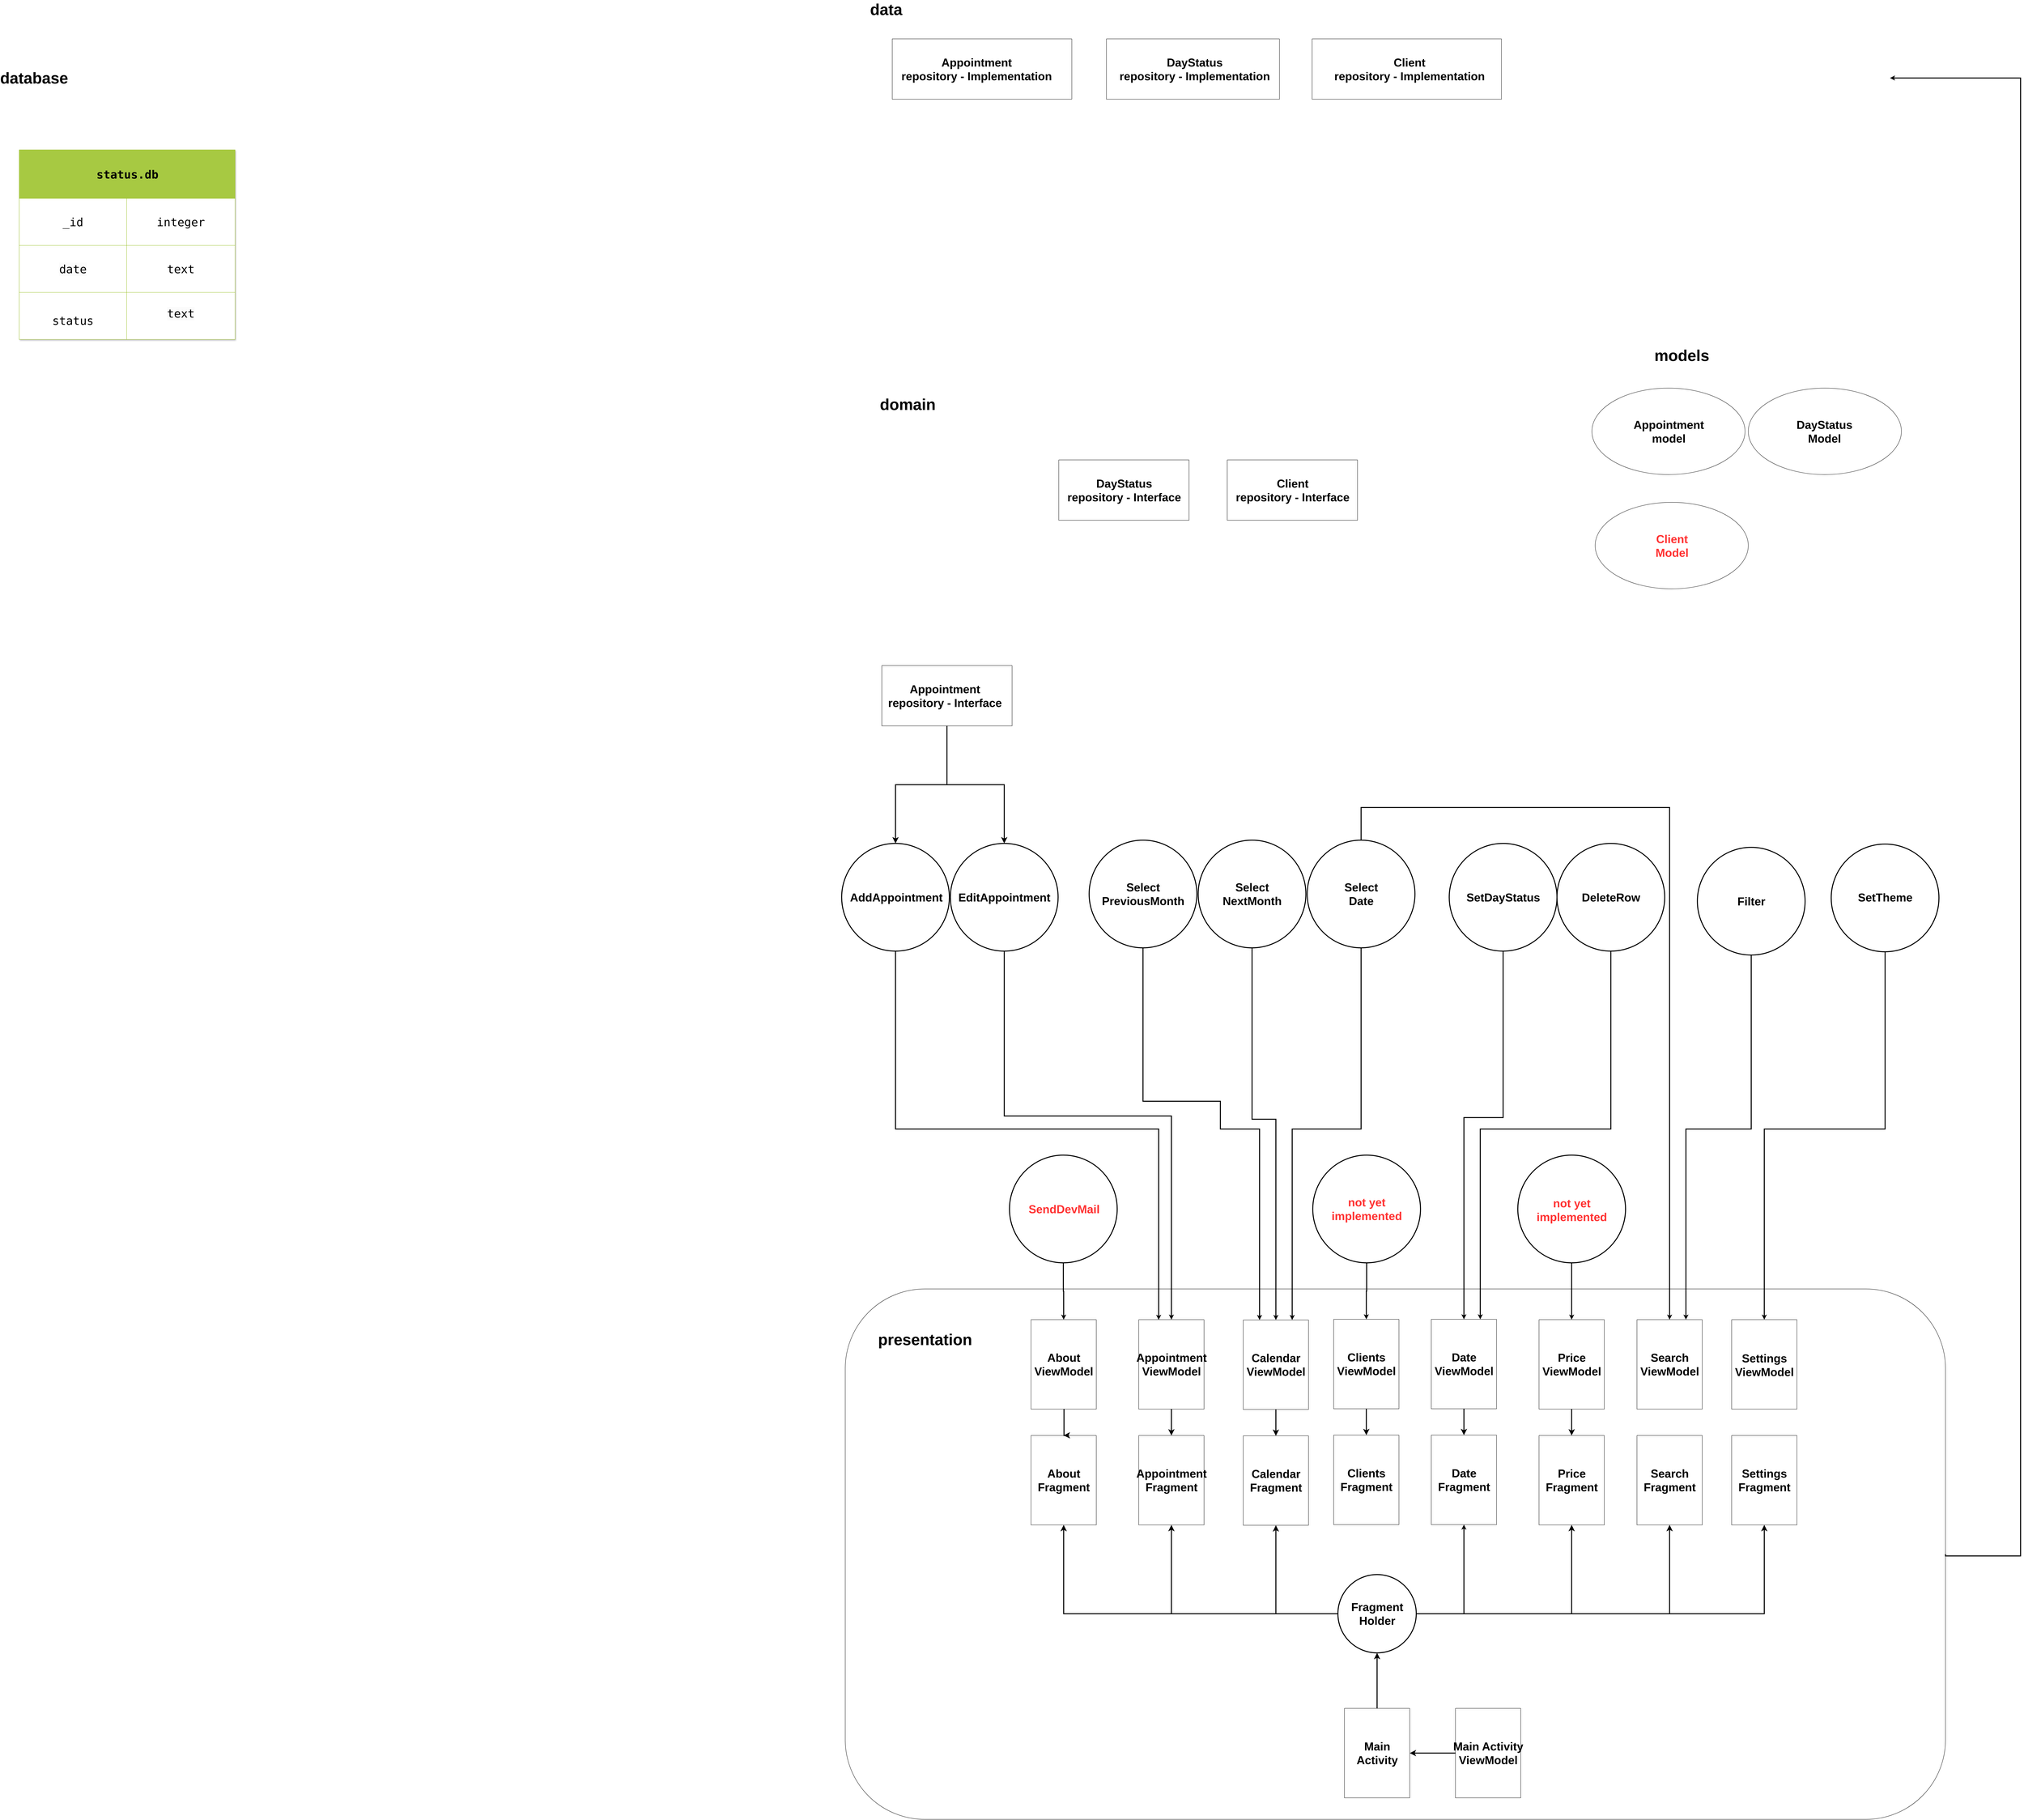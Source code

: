 <mxfile version="20.8.10" type="github">
  <diagram id="-fB192dCxYrc6BMrNV2s" name="Страница 1">
    <mxGraphModel dx="5514" dy="2394" grid="1" gridSize="10" guides="1" tooltips="1" connect="1" arrows="1" fold="1" page="1" pageScale="1" pageWidth="827" pageHeight="1169" math="0" shadow="0">
      <root>
        <mxCell id="0" />
        <mxCell id="1" parent="0" />
        <mxCell id="avfBRFNsj0o9U9Dhmwhw-1" value="" style="rounded=1;whiteSpace=wrap;html=1;" parent="1" vertex="1">
          <mxGeometry x="-440" y="2830" width="3370" height="1625.04" as="geometry" />
        </mxCell>
        <mxCell id="4gGjTpzzvBJ2QWFjTk4x-243" value="" style="group" parent="1" vertex="1" connectable="0">
          <mxGeometry x="-391" y="1455" width="3301" height="1295" as="geometry" />
        </mxCell>
        <mxCell id="avfBRFNsj0o9U9Dhmwhw-9" value="" style="group" parent="4gGjTpzzvBJ2QWFjTk4x-243" vertex="1" connectable="0">
          <mxGeometry x="-60" y="10" width="3361" height="1285" as="geometry" />
        </mxCell>
        <mxCell id="4gGjTpzzvBJ2QWFjTk4x-244" value="" style="ellipse;whiteSpace=wrap;html=1;aspect=fixed;strokeWidth=3;fontSize=48;" parent="avfBRFNsj0o9U9Dhmwhw-9" vertex="1">
          <mxGeometry width="330" height="330" as="geometry" />
        </mxCell>
        <mxCell id="4gGjTpzzvBJ2QWFjTk4x-245" value="&lt;font&gt;AddAppointment&lt;/font&gt;" style="text;strokeColor=none;fillColor=none;html=1;fontSize=35;fontStyle=1;verticalAlign=middle;align=center;strokeWidth=3;fontColor=#000000000;" parent="avfBRFNsj0o9U9Dhmwhw-9" vertex="1">
          <mxGeometry x="117" y="145" width="100" height="40" as="geometry" />
        </mxCell>
        <mxCell id="4gGjTpzzvBJ2QWFjTk4x-300" value="" style="ellipse;whiteSpace=wrap;html=1;aspect=fixed;strokeWidth=3;fontSize=48;" parent="avfBRFNsj0o9U9Dhmwhw-9" vertex="1">
          <mxGeometry x="2071" y="955" width="330" height="330" as="geometry" />
        </mxCell>
        <mxCell id="4gGjTpzzvBJ2QWFjTk4x-301" value="not yet &lt;br&gt;implemented" style="text;strokeColor=none;fillColor=none;html=1;fontSize=35;fontStyle=1;verticalAlign=middle;align=center;strokeWidth=3;fontColor=#FF3333;" parent="avfBRFNsj0o9U9Dhmwhw-9" vertex="1">
          <mxGeometry x="2186" y="1105" width="100" height="35" as="geometry" />
        </mxCell>
        <mxCell id="avfBRFNsj0o9U9Dhmwhw-36" value="" style="group" parent="avfBRFNsj0o9U9Dhmwhw-9" vertex="1" connectable="0">
          <mxGeometry x="1911" y="-1025" width="1100" height="680" as="geometry" />
        </mxCell>
        <mxCell id="avfBRFNsj0o9U9Dhmwhw-37" value="" style="group" parent="avfBRFNsj0o9U9Dhmwhw-36" vertex="1" connectable="0">
          <mxGeometry width="1100" height="680" as="geometry" />
        </mxCell>
        <mxCell id="avfBRFNsj0o9U9Dhmwhw-38" value="" style="group" parent="avfBRFNsj0o9U9Dhmwhw-37" vertex="1" connectable="0">
          <mxGeometry width="1100" height="680" as="geometry" />
        </mxCell>
        <mxCell id="avfBRFNsj0o9U9Dhmwhw-39" value="" style="ellipse;whiteSpace=wrap;html=1;" parent="avfBRFNsj0o9U9Dhmwhw-38" vertex="1">
          <mxGeometry x="397" y="-20" width="469" height="265" as="geometry" />
        </mxCell>
        <mxCell id="avfBRFNsj0o9U9Dhmwhw-40" value="&lt;font color=&quot;#ff3333&quot;&gt;Client&lt;br&gt;Model&lt;br&gt;&lt;/font&gt;" style="text;strokeColor=none;fillColor=none;html=1;fontSize=35;fontStyle=1;verticalAlign=middle;align=center;strokeWidth=3;fontColor=#000000000;" parent="avfBRFNsj0o9U9Dhmwhw-38" vertex="1">
          <mxGeometry x="581.5" y="92.5" width="100" height="40" as="geometry" />
        </mxCell>
        <mxCell id="4gGjTpzzvBJ2QWFjTk4x-241" value="" style="group" parent="avfBRFNsj0o9U9Dhmwhw-9" vertex="1" connectable="0">
          <mxGeometry x="516" y="955" width="330" height="330" as="geometry" />
        </mxCell>
        <mxCell id="4gGjTpzzvBJ2QWFjTk4x-242" value="" style="group" parent="4gGjTpzzvBJ2QWFjTk4x-241" vertex="1" connectable="0">
          <mxGeometry x="-2" width="330" height="330" as="geometry" />
        </mxCell>
        <mxCell id="4gGjTpzzvBJ2QWFjTk4x-236" value="" style="ellipse;whiteSpace=wrap;html=1;aspect=fixed;strokeWidth=3;fontSize=48;" parent="4gGjTpzzvBJ2QWFjTk4x-242" vertex="1">
          <mxGeometry width="330" height="330" as="geometry" />
        </mxCell>
        <mxCell id="4gGjTpzzvBJ2QWFjTk4x-237" value="SendDevMail" style="text;strokeColor=none;fillColor=none;html=1;fontSize=35;fontStyle=1;verticalAlign=middle;align=center;strokeWidth=3;fontColor=#FF3333;" parent="4gGjTpzzvBJ2QWFjTk4x-242" vertex="1">
          <mxGeometry x="117" y="145" width="100" height="40" as="geometry" />
        </mxCell>
        <mxCell id="4gGjTpzzvBJ2QWFjTk4x-289" value="" style="group;fontColor=#FF66B3;" parent="avfBRFNsj0o9U9Dhmwhw-9" vertex="1" connectable="0">
          <mxGeometry x="1441" y="955" width="330" height="330" as="geometry" />
        </mxCell>
        <mxCell id="4gGjTpzzvBJ2QWFjTk4x-290" value="" style="ellipse;whiteSpace=wrap;html=1;aspect=fixed;strokeWidth=3;fontSize=48;" parent="4gGjTpzzvBJ2QWFjTk4x-289" vertex="1">
          <mxGeometry x="2" width="330" height="330" as="geometry" />
        </mxCell>
        <mxCell id="4gGjTpzzvBJ2QWFjTk4x-291" value="not yet &lt;br&gt;implemented" style="text;strokeColor=none;fillColor=none;html=1;fontSize=35;fontStyle=1;verticalAlign=middle;align=center;strokeWidth=3;fontColor=#FF3333;" parent="4gGjTpzzvBJ2QWFjTk4x-289" vertex="1">
          <mxGeometry x="117" y="145" width="100" height="40" as="geometry" />
        </mxCell>
        <mxCell id="4gGjTpzzvBJ2QWFjTk4x-29" value="presentation" style="text;strokeColor=none;fillColor=none;html=1;fontSize=48;fontStyle=1;verticalAlign=middle;align=center;strokeWidth=3;container=0;" parent="1" vertex="1">
          <mxGeometry x="-281" y="2965" width="170" height="40" as="geometry" />
        </mxCell>
        <mxCell id="4gGjTpzzvBJ2QWFjTk4x-249" value="" style="group" parent="1" vertex="1" connectable="0">
          <mxGeometry x="-23" y="1445" width="330" height="330" as="geometry" />
        </mxCell>
        <mxCell id="4gGjTpzzvBJ2QWFjTk4x-250" value="" style="ellipse;whiteSpace=wrap;html=1;aspect=fixed;strokeWidth=3;fontSize=48;" parent="4gGjTpzzvBJ2QWFjTk4x-249" vertex="1">
          <mxGeometry x="-95" y="20" width="330" height="330" as="geometry" />
        </mxCell>
        <mxCell id="4gGjTpzzvBJ2QWFjTk4x-251" value="&lt;font&gt;EditAppointment&lt;/font&gt;" style="text;strokeColor=none;fillColor=none;html=1;fontSize=35;fontStyle=1;verticalAlign=middle;align=center;strokeWidth=3;fontColor=#000000000;" parent="4gGjTpzzvBJ2QWFjTk4x-249" vertex="1">
          <mxGeometry x="20" y="165" width="100" height="40" as="geometry" />
        </mxCell>
        <mxCell id="4gGjTpzzvBJ2QWFjTk4x-255" value="" style="group" parent="1" vertex="1" connectable="0">
          <mxGeometry x="407" y="1455" width="330" height="330" as="geometry" />
        </mxCell>
        <mxCell id="4gGjTpzzvBJ2QWFjTk4x-256" value="" style="ellipse;whiteSpace=wrap;html=1;aspect=fixed;strokeWidth=3;fontSize=48;" parent="4gGjTpzzvBJ2QWFjTk4x-255" vertex="1">
          <mxGeometry x="-100" width="330" height="330" as="geometry" />
        </mxCell>
        <mxCell id="4gGjTpzzvBJ2QWFjTk4x-257" value="&lt;font&gt;Select&lt;br&gt;PreviousMonth&lt;/font&gt;" style="text;strokeColor=none;fillColor=none;html=1;fontSize=35;fontStyle=1;verticalAlign=middle;align=center;strokeWidth=3;fontColor=#000000000;" parent="4gGjTpzzvBJ2QWFjTk4x-255" vertex="1">
          <mxGeometry x="15" y="145" width="100" height="40" as="geometry" />
        </mxCell>
        <mxCell id="4gGjTpzzvBJ2QWFjTk4x-264" value="" style="group" parent="1" vertex="1" connectable="0">
          <mxGeometry x="639" y="1455" width="330" height="330" as="geometry" />
        </mxCell>
        <mxCell id="4gGjTpzzvBJ2QWFjTk4x-265" value="" style="ellipse;whiteSpace=wrap;html=1;aspect=fixed;strokeWidth=3;fontSize=48;" parent="4gGjTpzzvBJ2QWFjTk4x-264" vertex="1">
          <mxGeometry x="2" width="330" height="330" as="geometry" />
        </mxCell>
        <mxCell id="4gGjTpzzvBJ2QWFjTk4x-266" value="Select&lt;br&gt;NextMonth" style="text;strokeColor=none;fillColor=none;html=1;fontSize=35;fontStyle=1;verticalAlign=middle;align=center;strokeWidth=3;fontColor=#000000000;" parent="4gGjTpzzvBJ2QWFjTk4x-264" vertex="1">
          <mxGeometry x="117" y="145" width="100" height="40" as="geometry" />
        </mxCell>
        <mxCell id="4gGjTpzzvBJ2QWFjTk4x-267" value="" style="group" parent="1" vertex="1" connectable="0">
          <mxGeometry x="973" y="1455" width="330" height="330" as="geometry" />
        </mxCell>
        <mxCell id="4gGjTpzzvBJ2QWFjTk4x-268" value="" style="ellipse;whiteSpace=wrap;html=1;aspect=fixed;strokeWidth=3;fontSize=48;" parent="4gGjTpzzvBJ2QWFjTk4x-267" vertex="1">
          <mxGeometry x="2" width="330" height="330" as="geometry" />
        </mxCell>
        <mxCell id="4gGjTpzzvBJ2QWFjTk4x-269" value="Select&lt;br&gt;Date" style="text;strokeColor=none;fillColor=none;html=1;fontSize=35;fontStyle=1;verticalAlign=middle;align=center;strokeWidth=3;fontColor=#000000000;" parent="4gGjTpzzvBJ2QWFjTk4x-267" vertex="1">
          <mxGeometry x="117" y="145" width="100" height="40" as="geometry" />
        </mxCell>
        <mxCell id="4gGjTpzzvBJ2QWFjTk4x-279" style="edgeStyle=orthogonalEdgeStyle;rounded=0;jumpSize=11;orthogonalLoop=1;jettySize=auto;html=1;strokeWidth=3;fontSize=28;fontColor=#000000000;exitX=1;exitY=0.5;exitDx=0;exitDy=0;" parent="1" source="avfBRFNsj0o9U9Dhmwhw-1" edge="1">
          <mxGeometry relative="1" as="geometry">
            <mxPoint x="2849" y="3498.6" as="sourcePoint" />
            <mxPoint x="2760" y="-880" as="targetPoint" />
            <Array as="points">
              <mxPoint x="2930" y="3648" />
              <mxPoint x="3160" y="3648" />
              <mxPoint x="3160" y="-880" />
            </Array>
          </mxGeometry>
        </mxCell>
        <mxCell id="4gGjTpzzvBJ2QWFjTk4x-307" style="edgeStyle=orthogonalEdgeStyle;rounded=0;jumpSize=11;orthogonalLoop=1;jettySize=auto;html=1;entryX=0.5;entryY=1;entryDx=0;entryDy=0;strokeWidth=3;fontSize=35;fontColor=#FF3333;endSize=10;startArrow=classic;startFill=1;endArrow=none;endFill=0;" parent="1" source="4gGjTpzzvBJ2QWFjTk4x-31" target="4gGjTpzzvBJ2QWFjTk4x-265" edge="1">
          <mxGeometry relative="1" as="geometry">
            <Array as="points">
              <mxPoint x="879" y="2310" />
              <mxPoint x="806" y="2310" />
            </Array>
          </mxGeometry>
        </mxCell>
        <mxCell id="4gGjTpzzvBJ2QWFjTk4x-308" style="edgeStyle=orthogonalEdgeStyle;rounded=0;jumpSize=11;orthogonalLoop=1;jettySize=auto;html=1;strokeWidth=3;fontSize=35;fontColor=#FF3333;entryX=0.5;entryY=1;entryDx=0;entryDy=0;exitX=0.25;exitY=0;exitDx=0;exitDy=0;endSize=10;startArrow=classic;startFill=1;endArrow=none;endFill=0;" parent="1" source="4gGjTpzzvBJ2QWFjTk4x-31" target="4gGjTpzzvBJ2QWFjTk4x-256" edge="1">
          <mxGeometry relative="1" as="geometry">
            <Array as="points">
              <mxPoint x="829" y="2340" />
              <mxPoint x="709" y="2340" />
              <mxPoint x="709" y="2255" />
              <mxPoint x="472" y="2255" />
            </Array>
          </mxGeometry>
        </mxCell>
        <mxCell id="4gGjTpzzvBJ2QWFjTk4x-310" style="edgeStyle=orthogonalEdgeStyle;rounded=0;jumpSize=11;orthogonalLoop=1;jettySize=auto;html=1;entryX=0.5;entryY=1;entryDx=0;entryDy=0;strokeWidth=3;fontSize=35;fontColor=#FF3333;exitX=0.75;exitY=0;exitDx=0;exitDy=0;endSize=10;startArrow=classic;startFill=1;endArrow=none;endFill=0;" parent="1" source="4gGjTpzzvBJ2QWFjTk4x-31" target="4gGjTpzzvBJ2QWFjTk4x-268" edge="1">
          <mxGeometry relative="1" as="geometry">
            <Array as="points">
              <mxPoint x="929" y="2340" />
              <mxPoint x="1140" y="2340" />
            </Array>
          </mxGeometry>
        </mxCell>
        <mxCell id="4gGjTpzzvBJ2QWFjTk4x-31" value="" style="swimlane;startSize=0;container=0;" parent="1" vertex="1">
          <mxGeometry x="779" y="2925" width="200" height="274.074" as="geometry" />
        </mxCell>
        <mxCell id="4gGjTpzzvBJ2QWFjTk4x-44" value="" style="swimlane;startSize=0;container=0;" parent="1" vertex="1">
          <mxGeometry x="779" y="3279.926" width="200" height="274.074" as="geometry" />
        </mxCell>
        <mxCell id="4gGjTpzzvBJ2QWFjTk4x-94" value="Calendar&lt;br style=&quot;border-color: var(--border-color); font-size: 35px;&quot;&gt;Fragment" style="text;strokeColor=none;fillColor=none;html=1;fontSize=35;fontStyle=1;verticalAlign=middle;align=center;strokeWidth=3;container=0;" parent="1" vertex="1">
          <mxGeometry x="829" y="3396.96" width="100" height="40" as="geometry" />
        </mxCell>
        <mxCell id="4gGjTpzzvBJ2QWFjTk4x-311" style="edgeStyle=orthogonalEdgeStyle;rounded=0;jumpSize=11;orthogonalLoop=1;jettySize=auto;html=1;entryX=0.5;entryY=1;entryDx=0;entryDy=0;strokeWidth=3;fontSize=35;fontColor=#FF3333;exitX=0.305;exitY=0.002;exitDx=0;exitDy=0;exitPerimeter=0;endSize=10;startArrow=classic;startFill=1;endArrow=none;endFill=0;" parent="1" source="4gGjTpzzvBJ2QWFjTk4x-100" target="4gGjTpzzvBJ2QWFjTk4x-244" edge="1">
          <mxGeometry relative="1" as="geometry">
            <Array as="points">
              <mxPoint x="520" y="2340" />
              <mxPoint x="-286" y="2340" />
            </Array>
          </mxGeometry>
        </mxCell>
        <mxCell id="4gGjTpzzvBJ2QWFjTk4x-312" style="edgeStyle=orthogonalEdgeStyle;rounded=0;jumpSize=11;orthogonalLoop=1;jettySize=auto;html=1;entryX=0.5;entryY=1;entryDx=0;entryDy=0;strokeWidth=3;fontSize=35;fontColor=#FF3333;endSize=10;startArrow=classic;startFill=1;endArrow=none;endFill=0;" parent="1" source="4gGjTpzzvBJ2QWFjTk4x-100" target="4gGjTpzzvBJ2QWFjTk4x-250" edge="1">
          <mxGeometry relative="1" as="geometry">
            <Array as="points">
              <mxPoint x="559" y="2300" />
              <mxPoint x="47" y="2300" />
            </Array>
          </mxGeometry>
        </mxCell>
        <mxCell id="4gGjTpzzvBJ2QWFjTk4x-100" value="" style="swimlane;startSize=0;container=0;" parent="1" vertex="1">
          <mxGeometry x="459" y="2924" width="200" height="274.074" as="geometry" />
        </mxCell>
        <mxCell id="4gGjTpzzvBJ2QWFjTk4x-103" value="" style="swimlane;startSize=0;container=0;" parent="1" vertex="1">
          <mxGeometry x="459" y="3278.926" width="200" height="274.074" as="geometry" />
        </mxCell>
        <mxCell id="4gGjTpzzvBJ2QWFjTk4x-104" value="Appointment&lt;br style=&quot;border-color: var(--border-color); font-size: 35px;&quot;&gt;Fragment" style="text;strokeColor=none;fillColor=none;html=1;fontSize=35;fontStyle=1;verticalAlign=middle;align=center;strokeWidth=3;container=0;" parent="1" vertex="1">
          <mxGeometry x="509" y="3395.96" width="100" height="40" as="geometry" />
        </mxCell>
        <mxCell id="4gGjTpzzvBJ2QWFjTk4x-295" style="edgeStyle=orthogonalEdgeStyle;rounded=0;jumpSize=11;orthogonalLoop=1;jettySize=auto;html=1;entryX=0.5;entryY=1;entryDx=0;entryDy=0;strokeWidth=3;fontSize=35;fontColor=#FF3333;endSize=10;startArrow=classic;startFill=1;endArrow=none;endFill=0;" parent="1" source="4gGjTpzzvBJ2QWFjTk4x-105" target="4gGjTpzzvBJ2QWFjTk4x-293" edge="1">
          <mxGeometry relative="1" as="geometry">
            <Array as="points">
              <mxPoint x="1455" y="2305" />
              <mxPoint x="1575" y="2305" />
            </Array>
          </mxGeometry>
        </mxCell>
        <mxCell id="4gGjTpzzvBJ2QWFjTk4x-298" style="edgeStyle=orthogonalEdgeStyle;rounded=0;jumpSize=11;orthogonalLoop=1;jettySize=auto;html=1;entryX=0.5;entryY=1;entryDx=0;entryDy=0;strokeWidth=3;fontSize=35;fontColor=#FF3333;exitX=0.75;exitY=0;exitDx=0;exitDy=0;endSize=10;startArrow=classic;startFill=1;endArrow=none;endFill=0;" parent="1" source="4gGjTpzzvBJ2QWFjTk4x-105" target="4gGjTpzzvBJ2QWFjTk4x-296" edge="1">
          <mxGeometry relative="1" as="geometry">
            <Array as="points">
              <mxPoint x="1505" y="2340" />
              <mxPoint x="1905" y="2340" />
            </Array>
          </mxGeometry>
        </mxCell>
        <mxCell id="4gGjTpzzvBJ2QWFjTk4x-105" value="" style="swimlane;startSize=0;container=0;" parent="1" vertex="1">
          <mxGeometry x="1355" y="2923" width="200" height="274.074" as="geometry" />
        </mxCell>
        <mxCell id="4gGjTpzzvBJ2QWFjTk4x-108" value="" style="swimlane;startSize=0;container=0;" parent="1" vertex="1">
          <mxGeometry x="1355" y="3277.926" width="200" height="274.074" as="geometry" />
        </mxCell>
        <mxCell id="4gGjTpzzvBJ2QWFjTk4x-109" value="Date&lt;br style=&quot;border-color: var(--border-color); font-size: 35px;&quot;&gt;Fragment" style="text;strokeColor=none;fillColor=none;html=1;fontSize=35;fontStyle=1;verticalAlign=middle;align=center;strokeWidth=3;container=0;" parent="1" vertex="1">
          <mxGeometry x="1405" y="3394.96" width="100" height="40" as="geometry" />
        </mxCell>
        <mxCell id="4gGjTpzzvBJ2QWFjTk4x-302" style="edgeStyle=orthogonalEdgeStyle;rounded=0;jumpSize=11;orthogonalLoop=1;jettySize=auto;html=1;entryX=0.5;entryY=1;entryDx=0;entryDy=0;strokeWidth=3;fontSize=35;fontColor=#FF3333;endSize=10;startArrow=classic;startFill=1;endArrow=none;endFill=0;" parent="1" source="4gGjTpzzvBJ2QWFjTk4x-110" target="4gGjTpzzvBJ2QWFjTk4x-300" edge="1">
          <mxGeometry relative="1" as="geometry" />
        </mxCell>
        <mxCell id="4gGjTpzzvBJ2QWFjTk4x-110" value="" style="swimlane;startSize=0;container=0;fontSize=35;" parent="1" vertex="1">
          <mxGeometry x="1685" y="2924" width="200" height="274.074" as="geometry" />
        </mxCell>
        <mxCell id="4gGjTpzzvBJ2QWFjTk4x-113" value="" style="swimlane;startSize=0;container=0;" parent="1" vertex="1">
          <mxGeometry x="1685" y="3278.926" width="200" height="274.074" as="geometry" />
        </mxCell>
        <mxCell id="4gGjTpzzvBJ2QWFjTk4x-114" value="Price&lt;br style=&quot;border-color: var(--border-color); font-size: 35px;&quot;&gt;Fragment" style="text;strokeColor=none;fillColor=none;html=1;fontSize=35;fontStyle=1;verticalAlign=middle;align=center;strokeWidth=3;container=0;" parent="1" vertex="1">
          <mxGeometry x="1735" y="3395.96" width="100" height="40" as="geometry" />
        </mxCell>
        <mxCell id="4gGjTpzzvBJ2QWFjTk4x-306" style="edgeStyle=orthogonalEdgeStyle;rounded=0;jumpSize=11;orthogonalLoop=1;jettySize=auto;html=1;entryX=0.5;entryY=1;entryDx=0;entryDy=0;strokeWidth=3;fontSize=35;fontColor=#FF3333;exitX=0.75;exitY=0;exitDx=0;exitDy=0;endSize=10;startArrow=classic;startFill=1;endArrow=none;endFill=0;" parent="1" source="4gGjTpzzvBJ2QWFjTk4x-115" target="4gGjTpzzvBJ2QWFjTk4x-304" edge="1">
          <mxGeometry relative="1" as="geometry">
            <Array as="points">
              <mxPoint x="2135" y="2340" />
              <mxPoint x="2335" y="2340" />
            </Array>
          </mxGeometry>
        </mxCell>
        <mxCell id="avfBRFNsj0o9U9Dhmwhw-5" style="edgeStyle=orthogonalEdgeStyle;rounded=0;orthogonalLoop=1;jettySize=auto;html=1;entryX=0.5;entryY=0;entryDx=0;entryDy=0;strokeWidth=3;endSize=10;startArrow=classic;startFill=1;endArrow=none;endFill=0;" parent="1" source="4gGjTpzzvBJ2QWFjTk4x-115" target="4gGjTpzzvBJ2QWFjTk4x-268" edge="1">
          <mxGeometry relative="1" as="geometry">
            <Array as="points">
              <mxPoint x="2085" y="1355" />
              <mxPoint x="1140" y="1355" />
            </Array>
          </mxGeometry>
        </mxCell>
        <mxCell id="4gGjTpzzvBJ2QWFjTk4x-115" value="" style="swimlane;startSize=0;container=0;" parent="1" vertex="1">
          <mxGeometry x="1985" y="2924" width="200" height="274.074" as="geometry" />
        </mxCell>
        <mxCell id="4gGjTpzzvBJ2QWFjTk4x-118" value="" style="swimlane;startSize=0;container=0;" parent="1" vertex="1">
          <mxGeometry x="1985" y="3278.926" width="200" height="274.074" as="geometry" />
        </mxCell>
        <mxCell id="4gGjTpzzvBJ2QWFjTk4x-119" value="Search&lt;br style=&quot;border-color: var(--border-color); font-size: 35px;&quot;&gt;Fragment" style="text;strokeColor=none;fillColor=none;html=1;fontSize=35;fontStyle=1;verticalAlign=middle;align=center;strokeWidth=3;container=0;" parent="1" vertex="1">
          <mxGeometry x="2035" y="3395.96" width="100" height="40" as="geometry" />
        </mxCell>
        <mxCell id="4gGjTpzzvBJ2QWFjTk4x-315" style="edgeStyle=orthogonalEdgeStyle;rounded=0;jumpSize=11;orthogonalLoop=1;jettySize=auto;html=1;entryX=0.5;entryY=1;entryDx=0;entryDy=0;strokeWidth=3;fontSize=35;fontColor=#FF3333;exitX=0.5;exitY=0;exitDx=0;exitDy=0;endSize=10;startArrow=classic;startFill=1;endArrow=none;endFill=0;" parent="1" source="4gGjTpzzvBJ2QWFjTk4x-120" target="4gGjTpzzvBJ2QWFjTk4x-313" edge="1">
          <mxGeometry relative="1" as="geometry">
            <Array as="points">
              <mxPoint x="2375" y="2340" />
              <mxPoint x="2745" y="2340" />
            </Array>
          </mxGeometry>
        </mxCell>
        <mxCell id="4gGjTpzzvBJ2QWFjTk4x-120" value="" style="swimlane;startSize=0;container=0;" parent="1" vertex="1">
          <mxGeometry x="2275" y="2924" width="200" height="274.074" as="geometry" />
        </mxCell>
        <mxCell id="4gGjTpzzvBJ2QWFjTk4x-123" value="" style="swimlane;startSize=0;container=0;" parent="1" vertex="1">
          <mxGeometry x="2275" y="3278.926" width="200" height="274.074" as="geometry" />
        </mxCell>
        <mxCell id="4gGjTpzzvBJ2QWFjTk4x-124" value="Settings&lt;br style=&quot;border-color: var(--border-color); font-size: 35px;&quot;&gt;Fragment" style="text;strokeColor=none;fillColor=none;html=1;fontSize=35;fontStyle=1;verticalAlign=middle;align=center;strokeWidth=3;container=0;" parent="1" vertex="1">
          <mxGeometry x="2325" y="3395.96" width="100" height="40" as="geometry" />
        </mxCell>
        <mxCell id="4gGjTpzzvBJ2QWFjTk4x-142" style="edgeStyle=orthogonalEdgeStyle;rounded=0;orthogonalLoop=1;jettySize=auto;html=1;entryX=1;entryY=0.5;entryDx=0;entryDy=0;fontSize=48;strokeWidth=3;endSize=10;" parent="1" source="4gGjTpzzvBJ2QWFjTk4x-140" target="4gGjTpzzvBJ2QWFjTk4x-137" edge="1">
          <mxGeometry relative="1" as="geometry" />
        </mxCell>
        <mxCell id="4gGjTpzzvBJ2QWFjTk4x-140" value="" style="swimlane;startSize=0;container=0;" parent="1" vertex="1">
          <mxGeometry x="1429" y="4114.996" width="200" height="274.074" as="geometry" />
        </mxCell>
        <mxCell id="4gGjTpzzvBJ2QWFjTk4x-141" value="Main Activity&lt;br style=&quot;font-size: 35px;&quot;&gt;ViewModel" style="text;strokeColor=none;fillColor=none;html=1;fontSize=35;fontStyle=1;verticalAlign=middle;align=center;strokeWidth=3;container=0;" parent="1" vertex="1">
          <mxGeometry x="1479" y="4232.03" width="100" height="40" as="geometry" />
        </mxCell>
        <mxCell id="4gGjTpzzvBJ2QWFjTk4x-170" style="edgeStyle=orthogonalEdgeStyle;rounded=0;orthogonalLoop=1;jettySize=auto;html=1;entryX=0.5;entryY=1;entryDx=0;entryDy=0;fontSize=48;endSize=10;strokeWidth=3;" parent="1" source="4gGjTpzzvBJ2QWFjTk4x-163" target="4gGjTpzzvBJ2QWFjTk4x-98" edge="1">
          <mxGeometry relative="1" as="geometry" />
        </mxCell>
        <mxCell id="4gGjTpzzvBJ2QWFjTk4x-171" style="edgeStyle=orthogonalEdgeStyle;rounded=0;orthogonalLoop=1;jettySize=auto;html=1;entryX=0.5;entryY=1;entryDx=0;entryDy=0;fontSize=48;strokeWidth=3;endSize=10;" parent="1" source="4gGjTpzzvBJ2QWFjTk4x-163" target="4gGjTpzzvBJ2QWFjTk4x-103" edge="1">
          <mxGeometry relative="1" as="geometry" />
        </mxCell>
        <mxCell id="4gGjTpzzvBJ2QWFjTk4x-172" style="edgeStyle=orthogonalEdgeStyle;rounded=0;orthogonalLoop=1;jettySize=auto;html=1;entryX=0.5;entryY=1;entryDx=0;entryDy=0;fontSize=48;strokeWidth=3;endSize=10;" parent="1" source="4gGjTpzzvBJ2QWFjTk4x-163" target="4gGjTpzzvBJ2QWFjTk4x-44" edge="1">
          <mxGeometry relative="1" as="geometry" />
        </mxCell>
        <mxCell id="4gGjTpzzvBJ2QWFjTk4x-174" style="edgeStyle=orthogonalEdgeStyle;rounded=0;orthogonalLoop=1;jettySize=auto;html=1;entryX=0.5;entryY=1;entryDx=0;entryDy=0;fontSize=48;strokeWidth=3;endSize=10;" parent="1" source="4gGjTpzzvBJ2QWFjTk4x-163" target="4gGjTpzzvBJ2QWFjTk4x-113" edge="1">
          <mxGeometry relative="1" as="geometry" />
        </mxCell>
        <mxCell id="4gGjTpzzvBJ2QWFjTk4x-175" style="edgeStyle=orthogonalEdgeStyle;rounded=0;orthogonalLoop=1;jettySize=auto;html=1;entryX=0.5;entryY=1;entryDx=0;entryDy=0;fontSize=48;strokeWidth=3;endSize=10;" parent="1" source="4gGjTpzzvBJ2QWFjTk4x-163" target="4gGjTpzzvBJ2QWFjTk4x-118" edge="1">
          <mxGeometry relative="1" as="geometry" />
        </mxCell>
        <mxCell id="4gGjTpzzvBJ2QWFjTk4x-176" style="edgeStyle=orthogonalEdgeStyle;rounded=0;orthogonalLoop=1;jettySize=auto;html=1;entryX=0.5;entryY=1;entryDx=0;entryDy=0;fontSize=48;strokeWidth=3;endSize=10;" parent="1" source="4gGjTpzzvBJ2QWFjTk4x-163" target="4gGjTpzzvBJ2QWFjTk4x-123" edge="1">
          <mxGeometry relative="1" as="geometry" />
        </mxCell>
        <mxCell id="avfBRFNsj0o9U9Dhmwhw-3" style="edgeStyle=orthogonalEdgeStyle;rounded=0;orthogonalLoop=1;jettySize=auto;html=1;entryX=0.5;entryY=1;entryDx=0;entryDy=0;strokeWidth=3;endSize=10;startArrow=classic;startFill=1;endArrow=none;endFill=0;" parent="1" source="4gGjTpzzvBJ2QWFjTk4x-95" target="4gGjTpzzvBJ2QWFjTk4x-236" edge="1">
          <mxGeometry relative="1" as="geometry" />
        </mxCell>
        <mxCell id="avfBRFNsj0o9U9Dhmwhw-19" style="edgeStyle=orthogonalEdgeStyle;rounded=0;orthogonalLoop=1;jettySize=auto;html=1;entryX=0.5;entryY=0;entryDx=0;entryDy=0;strokeWidth=3;endSize=10;" parent="1" source="4gGjTpzzvBJ2QWFjTk4x-95" target="4gGjTpzzvBJ2QWFjTk4x-98" edge="1">
          <mxGeometry relative="1" as="geometry">
            <Array as="points">
              <mxPoint x="230" y="3279" />
            </Array>
          </mxGeometry>
        </mxCell>
        <mxCell id="4gGjTpzzvBJ2QWFjTk4x-95" value="" style="swimlane;startSize=0;container=0;" parent="1" vertex="1">
          <mxGeometry x="129" y="2924" width="200" height="274.074" as="geometry" />
        </mxCell>
        <mxCell id="4gGjTpzzvBJ2QWFjTk4x-98" value="" style="swimlane;startSize=0;container=0;" parent="1" vertex="1">
          <mxGeometry x="129" y="3278.926" width="200" height="274.074" as="geometry" />
        </mxCell>
        <mxCell id="4gGjTpzzvBJ2QWFjTk4x-99" value="About&lt;br style=&quot;border-color: var(--border-color); font-size: 35px;&quot;&gt;Fragment" style="text;strokeColor=none;fillColor=none;html=1;fontSize=35;fontStyle=1;verticalAlign=middle;align=center;strokeWidth=3;container=0;" parent="1" vertex="1">
          <mxGeometry x="179" y="3395.96" width="100" height="40" as="geometry" />
        </mxCell>
        <mxCell id="4gGjTpzzvBJ2QWFjTk4x-93" value="Calendar&lt;br style=&quot;font-size: 35px;&quot;&gt;ViewModel" style="text;strokeColor=none;fillColor=none;html=1;fontSize=35;fontStyle=1;verticalAlign=middle;align=center;strokeWidth=3;container=0;" parent="1" vertex="1">
          <mxGeometry x="829" y="3042.04" width="100" height="40" as="geometry" />
        </mxCell>
        <mxCell id="4gGjTpzzvBJ2QWFjTk4x-101" value="Appointment&lt;br style=&quot;font-size: 35px;&quot;&gt;ViewModel" style="text;strokeColor=none;fillColor=none;html=1;fontSize=35;fontStyle=1;verticalAlign=middle;align=center;strokeWidth=3;container=0;" parent="1" vertex="1">
          <mxGeometry x="509" y="3041.04" width="100" height="40" as="geometry" />
        </mxCell>
        <mxCell id="4gGjTpzzvBJ2QWFjTk4x-106" value="Date&lt;br style=&quot;font-size: 35px;&quot;&gt;ViewModel" style="text;strokeColor=none;fillColor=none;html=1;fontSize=35;fontStyle=1;verticalAlign=middle;align=center;strokeWidth=3;container=0;" parent="1" vertex="1">
          <mxGeometry x="1405" y="3040.04" width="100" height="40" as="geometry" />
        </mxCell>
        <mxCell id="4gGjTpzzvBJ2QWFjTk4x-111" value="Price&lt;br style=&quot;font-size: 35px;&quot;&gt;ViewModel" style="text;strokeColor=none;fillColor=none;html=1;fontSize=35;fontStyle=1;verticalAlign=middle;align=center;strokeWidth=3;container=0;" parent="1" vertex="1">
          <mxGeometry x="1735" y="3041.04" width="100" height="40" as="geometry" />
        </mxCell>
        <mxCell id="4gGjTpzzvBJ2QWFjTk4x-116" value="Search&lt;br style=&quot;font-size: 35px;&quot;&gt;ViewModel" style="text;strokeColor=none;fillColor=none;html=1;fontSize=35;fontStyle=1;verticalAlign=middle;align=center;strokeWidth=3;container=0;" parent="1" vertex="1">
          <mxGeometry x="2035" y="3041.04" width="100" height="40" as="geometry" />
        </mxCell>
        <mxCell id="4gGjTpzzvBJ2QWFjTk4x-121" value="Settings&lt;br style=&quot;font-size: 35px;&quot;&gt;ViewModel" style="text;strokeColor=none;fillColor=none;html=1;fontSize=35;fontStyle=1;verticalAlign=middle;align=center;strokeWidth=3;container=0;" parent="1" vertex="1">
          <mxGeometry x="2325" y="3041.04" width="100" height="42.96" as="geometry" />
        </mxCell>
        <mxCell id="4gGjTpzzvBJ2QWFjTk4x-137" value="" style="swimlane;startSize=0;container=0;" parent="1" vertex="1">
          <mxGeometry x="1089" y="4115" width="200" height="274.074" as="geometry" />
        </mxCell>
        <mxCell id="4gGjTpzzvBJ2QWFjTk4x-165" style="edgeStyle=orthogonalEdgeStyle;rounded=0;orthogonalLoop=1;jettySize=auto;html=1;fontSize=48;strokeWidth=3;endSize=10;" parent="1" source="4gGjTpzzvBJ2QWFjTk4x-137" target="4gGjTpzzvBJ2QWFjTk4x-163" edge="1">
          <mxGeometry relative="1" as="geometry">
            <mxPoint x="1129" y="3975" as="targetPoint" />
          </mxGeometry>
        </mxCell>
        <mxCell id="4gGjTpzzvBJ2QWFjTk4x-138" value="Main&lt;br style=&quot;font-size: 35px;&quot;&gt;Activity" style="text;strokeColor=none;fillColor=none;html=1;fontSize=35;fontStyle=1;verticalAlign=middle;align=center;strokeWidth=3;container=0;" parent="1" vertex="1">
          <mxGeometry x="1139" y="4232.04" width="100" height="40" as="geometry" />
        </mxCell>
        <mxCell id="4gGjTpzzvBJ2QWFjTk4x-282" style="edgeStyle=orthogonalEdgeStyle;rounded=0;jumpSize=11;orthogonalLoop=1;jettySize=auto;html=1;entryX=0.5;entryY=1;entryDx=0;entryDy=0;strokeWidth=3;fontSize=28;fontColor=#000000000;exitX=1;exitY=0.5;exitDx=0;exitDy=0;" parent="1" source="4gGjTpzzvBJ2QWFjTk4x-163" target="4gGjTpzzvBJ2QWFjTk4x-108" edge="1">
          <mxGeometry relative="1" as="geometry" />
        </mxCell>
        <mxCell id="4gGjTpzzvBJ2QWFjTk4x-163" value="" style="ellipse;whiteSpace=wrap;html=1;aspect=fixed;strokeWidth=3;fontSize=48;container=0;" parent="1" vertex="1">
          <mxGeometry x="1069" y="3705" width="240" height="240" as="geometry" />
        </mxCell>
        <mxCell id="4gGjTpzzvBJ2QWFjTk4x-166" value="Fragment&lt;br style=&quot;font-size: 35px;&quot;&gt;Holder" style="text;strokeColor=none;fillColor=none;html=1;fontSize=35;fontStyle=1;verticalAlign=middle;align=center;strokeWidth=3;container=0;" parent="1" vertex="1">
          <mxGeometry x="1139" y="3805" width="100" height="40" as="geometry" />
        </mxCell>
        <mxCell id="4gGjTpzzvBJ2QWFjTk4x-96" value="About&lt;br style=&quot;font-size: 35px;&quot;&gt;ViewModel" style="text;strokeColor=none;fillColor=none;html=1;fontSize=35;fontStyle=1;verticalAlign=middle;align=center;strokeWidth=3;container=0;" parent="1" vertex="1">
          <mxGeometry x="179" y="3041.04" width="100" height="40" as="geometry" />
        </mxCell>
        <mxCell id="4gGjTpzzvBJ2QWFjTk4x-292" style="edgeStyle=orthogonalEdgeStyle;rounded=0;jumpSize=11;orthogonalLoop=1;jettySize=auto;html=1;entryX=0.5;entryY=1;entryDx=0;entryDy=0;strokeWidth=3;fontSize=35;fontColor=#000000000;endSize=10;startArrow=classic;startFill=1;endArrow=none;endFill=0;" parent="1" source="4gGjTpzzvBJ2QWFjTk4x-283" target="4gGjTpzzvBJ2QWFjTk4x-290" edge="1">
          <mxGeometry relative="1" as="geometry" />
        </mxCell>
        <mxCell id="4gGjTpzzvBJ2QWFjTk4x-283" value="" style="swimlane;startSize=0;container=0;" parent="1" vertex="1">
          <mxGeometry x="1056" y="2923" width="200" height="274.074" as="geometry" />
        </mxCell>
        <mxCell id="4gGjTpzzvBJ2QWFjTk4x-284" value="" style="swimlane;startSize=0;container=0;" parent="1" vertex="1">
          <mxGeometry x="1056" y="3277.926" width="200" height="274.074" as="geometry" />
        </mxCell>
        <mxCell id="4gGjTpzzvBJ2QWFjTk4x-285" value="Clients&lt;br style=&quot;border-color: var(--border-color); font-size: 35px;&quot;&gt;Fragment" style="text;strokeColor=none;fillColor=none;html=1;fontSize=35;fontStyle=1;verticalAlign=middle;align=center;strokeWidth=3;container=0;" parent="1" vertex="1">
          <mxGeometry x="1106" y="3394.96" width="100" height="40" as="geometry" />
        </mxCell>
        <mxCell id="4gGjTpzzvBJ2QWFjTk4x-286" value="Clients&lt;br style=&quot;font-size: 35px;&quot;&gt;ViewModel" style="text;strokeColor=none;fillColor=none;html=1;fontSize=35;fontStyle=1;verticalAlign=middle;align=center;strokeWidth=3;container=0;" parent="1" vertex="1">
          <mxGeometry x="1106" y="3040.04" width="100" height="40" as="geometry" />
        </mxCell>
        <mxCell id="4gGjTpzzvBJ2QWFjTk4x-293" value="" style="ellipse;whiteSpace=wrap;html=1;aspect=fixed;strokeWidth=3;fontSize=48;" parent="1" vertex="1">
          <mxGeometry x="1410" y="1465" width="330" height="330" as="geometry" />
        </mxCell>
        <mxCell id="4gGjTpzzvBJ2QWFjTk4x-294" value="SetDayStatus" style="text;strokeColor=none;fillColor=none;html=1;fontSize=35;fontStyle=1;verticalAlign=middle;align=center;strokeWidth=3;fontColor=#000000000;" parent="1" vertex="1">
          <mxGeometry x="1525" y="1610" width="100" height="40" as="geometry" />
        </mxCell>
        <mxCell id="4gGjTpzzvBJ2QWFjTk4x-296" value="" style="ellipse;whiteSpace=wrap;html=1;aspect=fixed;strokeWidth=3;fontSize=48;" parent="1" vertex="1">
          <mxGeometry x="1740" y="1465" width="330" height="330" as="geometry" />
        </mxCell>
        <mxCell id="4gGjTpzzvBJ2QWFjTk4x-297" value="DeleteRow" style="text;strokeColor=none;fillColor=none;html=1;fontSize=35;fontStyle=1;verticalAlign=middle;align=center;strokeWidth=3;fontColor=#000000000;" parent="1" vertex="1">
          <mxGeometry x="1855" y="1610" width="100" height="40" as="geometry" />
        </mxCell>
        <mxCell id="4gGjTpzzvBJ2QWFjTk4x-304" value="" style="ellipse;whiteSpace=wrap;html=1;aspect=fixed;strokeWidth=3;fontSize=48;" parent="1" vertex="1">
          <mxGeometry x="2170" y="1477" width="330" height="330" as="geometry" />
        </mxCell>
        <mxCell id="4gGjTpzzvBJ2QWFjTk4x-305" value="Filter" style="text;strokeColor=none;fillColor=none;html=1;fontSize=35;fontStyle=1;verticalAlign=middle;align=center;strokeWidth=3;fontColor=#000000000;" parent="1" vertex="1">
          <mxGeometry x="2285" y="1622" width="100" height="40" as="geometry" />
        </mxCell>
        <mxCell id="4gGjTpzzvBJ2QWFjTk4x-313" value="" style="ellipse;whiteSpace=wrap;html=1;aspect=fixed;strokeWidth=3;fontSize=48;" parent="1" vertex="1">
          <mxGeometry x="2580" y="1467" width="330" height="330" as="geometry" />
        </mxCell>
        <mxCell id="4gGjTpzzvBJ2QWFjTk4x-314" value="SetTheme" style="text;strokeColor=none;fillColor=none;html=1;fontSize=35;fontStyle=1;verticalAlign=middle;align=center;strokeWidth=3;fontColor=#000000000;" parent="1" vertex="1">
          <mxGeometry x="2695" y="1610" width="100" height="40" as="geometry" />
        </mxCell>
        <mxCell id="avfBRFNsj0o9U9Dhmwhw-11" value="data&lt;br&gt;" style="text;strokeColor=none;fillColor=none;html=1;fontSize=48;fontStyle=1;verticalAlign=middle;align=center;strokeWidth=3;" parent="1" vertex="1">
          <mxGeometry x="-400" y="-1110" width="170" height="40" as="geometry" />
        </mxCell>
        <mxCell id="4gGjTpzzvBJ2QWFjTk4x-231" value="domain" style="text;strokeColor=none;fillColor=none;html=1;fontSize=48;fontStyle=1;verticalAlign=middle;align=center;strokeWidth=3;" parent="1" vertex="1">
          <mxGeometry x="-334" y="100" width="170" height="40" as="geometry" />
        </mxCell>
        <mxCell id="avfBRFNsj0o9U9Dhmwhw-23" style="edgeStyle=orthogonalEdgeStyle;rounded=0;orthogonalLoop=1;jettySize=auto;html=1;entryX=0.5;entryY=0;entryDx=0;entryDy=0;strokeWidth=3;endSize=10;exitX=0.5;exitY=1;exitDx=0;exitDy=0;" parent="1" source="4gGjTpzzvBJ2QWFjTk4x-100" target="4gGjTpzzvBJ2QWFjTk4x-103" edge="1">
          <mxGeometry relative="1" as="geometry">
            <mxPoint x="323" y="3208.074" as="sourcePoint" />
            <mxPoint x="323" y="3288.926" as="targetPoint" />
          </mxGeometry>
        </mxCell>
        <mxCell id="avfBRFNsj0o9U9Dhmwhw-24" style="edgeStyle=orthogonalEdgeStyle;rounded=0;orthogonalLoop=1;jettySize=auto;html=1;entryX=0.5;entryY=0;entryDx=0;entryDy=0;strokeWidth=3;endSize=10;exitX=0.5;exitY=1;exitDx=0;exitDy=0;" parent="1" source="4gGjTpzzvBJ2QWFjTk4x-31" target="4gGjTpzzvBJ2QWFjTk4x-44" edge="1">
          <mxGeometry relative="1" as="geometry">
            <mxPoint x="569" y="3208.074" as="sourcePoint" />
            <mxPoint x="569" y="3288.926" as="targetPoint" />
          </mxGeometry>
        </mxCell>
        <mxCell id="avfBRFNsj0o9U9Dhmwhw-25" style="edgeStyle=orthogonalEdgeStyle;rounded=0;orthogonalLoop=1;jettySize=auto;html=1;entryX=0.5;entryY=0;entryDx=0;entryDy=0;strokeWidth=3;endSize=10;exitX=0.5;exitY=1;exitDx=0;exitDy=0;" parent="1" source="4gGjTpzzvBJ2QWFjTk4x-283" target="4gGjTpzzvBJ2QWFjTk4x-284" edge="1">
          <mxGeometry relative="1" as="geometry">
            <mxPoint x="579" y="3218.074" as="sourcePoint" />
            <mxPoint x="579" y="3298.926" as="targetPoint" />
          </mxGeometry>
        </mxCell>
        <mxCell id="avfBRFNsj0o9U9Dhmwhw-26" style="edgeStyle=orthogonalEdgeStyle;rounded=0;orthogonalLoop=1;jettySize=auto;html=1;entryX=0.5;entryY=0;entryDx=0;entryDy=0;strokeWidth=3;endSize=10;exitX=0.5;exitY=1;exitDx=0;exitDy=0;jumpSize=11;" parent="1" source="4gGjTpzzvBJ2QWFjTk4x-105" target="4gGjTpzzvBJ2QWFjTk4x-108" edge="1">
          <mxGeometry relative="1" as="geometry">
            <mxPoint x="589" y="3228.074" as="sourcePoint" />
            <mxPoint x="589" y="3308.926" as="targetPoint" />
          </mxGeometry>
        </mxCell>
        <mxCell id="avfBRFNsj0o9U9Dhmwhw-27" style="edgeStyle=orthogonalEdgeStyle;rounded=0;orthogonalLoop=1;jettySize=auto;html=1;entryX=0.5;entryY=0;entryDx=0;entryDy=0;strokeWidth=3;endSize=10;exitX=0.5;exitY=1;exitDx=0;exitDy=0;" parent="1" source="4gGjTpzzvBJ2QWFjTk4x-110" target="4gGjTpzzvBJ2QWFjTk4x-113" edge="1">
          <mxGeometry relative="1" as="geometry">
            <mxPoint x="599" y="3238.074" as="sourcePoint" />
            <mxPoint x="599" y="3318.926" as="targetPoint" />
          </mxGeometry>
        </mxCell>
        <mxCell id="avfBRFNsj0o9U9Dhmwhw-29" value="models" style="text;strokeColor=none;fillColor=none;html=1;fontSize=48;fontStyle=1;verticalAlign=middle;align=center;strokeWidth=3;" parent="1" vertex="1">
          <mxGeometry x="2037" y="-50" width="170" height="40" as="geometry" />
        </mxCell>
        <mxCell id="avfBRFNsj0o9U9Dhmwhw-33" value="" style="group" parent="1" vertex="1" connectable="0">
          <mxGeometry x="1847" y="70" width="469" height="265" as="geometry" />
        </mxCell>
        <mxCell id="avfBRFNsj0o9U9Dhmwhw-34" value="" style="group" parent="avfBRFNsj0o9U9Dhmwhw-33" vertex="1" connectable="0">
          <mxGeometry width="469" height="265" as="geometry" />
        </mxCell>
        <mxCell id="avfBRFNsj0o9U9Dhmwhw-35" value="" style="group" parent="avfBRFNsj0o9U9Dhmwhw-34" vertex="1" connectable="0">
          <mxGeometry width="469" height="265" as="geometry" />
        </mxCell>
        <mxCell id="avfBRFNsj0o9U9Dhmwhw-30" value="" style="ellipse;whiteSpace=wrap;html=1;" parent="avfBRFNsj0o9U9Dhmwhw-35" vertex="1">
          <mxGeometry width="469" height="265" as="geometry" />
        </mxCell>
        <mxCell id="avfBRFNsj0o9U9Dhmwhw-31" value="Appointment&lt;br&gt;model" style="text;strokeColor=none;fillColor=none;html=1;fontSize=35;fontStyle=1;verticalAlign=middle;align=center;strokeWidth=3;fontColor=#000000000;" parent="avfBRFNsj0o9U9Dhmwhw-35" vertex="1">
          <mxGeometry x="184.5" y="112.5" width="100" height="40" as="geometry" />
        </mxCell>
        <mxCell id="avfBRFNsj0o9U9Dhmwhw-55" value="" style="ellipse;whiteSpace=wrap;html=1;" parent="1" vertex="1">
          <mxGeometry x="2326" y="70" width="469" height="265" as="geometry" />
        </mxCell>
        <mxCell id="avfBRFNsj0o9U9Dhmwhw-56" value="DayStatus&lt;br&gt;Model" style="text;strokeColor=none;fillColor=none;html=1;fontSize=35;fontStyle=1;verticalAlign=middle;align=center;strokeWidth=3;fontColor=#000000000;" parent="1" vertex="1">
          <mxGeometry x="2507" y="182.5" width="103.5" height="40" as="geometry" />
        </mxCell>
        <mxCell id="avfBRFNsj0o9U9Dhmwhw-58" value="" style="group" parent="1" vertex="1" connectable="0">
          <mxGeometry x="214" y="290" width="399" height="185" as="geometry" />
        </mxCell>
        <mxCell id="avfBRFNsj0o9U9Dhmwhw-59" value="DayStatus&lt;br&gt;repository - Interface" style="text;strokeColor=none;fillColor=none;html=1;fontSize=35;fontStyle=1;verticalAlign=middle;align=center;strokeWidth=3;container=0;" parent="avfBRFNsj0o9U9Dhmwhw-58" vertex="1">
          <mxGeometry x="99.75" y="79.002" width="199.5" height="27.0" as="geometry" />
        </mxCell>
        <mxCell id="avfBRFNsj0o9U9Dhmwhw-60" value="" style="swimlane;startSize=0;container=0;" parent="avfBRFNsj0o9U9Dhmwhw-58" vertex="1">
          <mxGeometry width="399" height="185.0" as="geometry" />
        </mxCell>
        <mxCell id="avfBRFNsj0o9U9Dhmwhw-61" value="" style="swimlane;startSize=0;container=0;" parent="1" vertex="1">
          <mxGeometry x="730" y="290" width="399" height="185.0" as="geometry" />
        </mxCell>
        <mxCell id="avfBRFNsj0o9U9Dhmwhw-62" value="Client&lt;br&gt;repository - Interface" style="text;strokeColor=none;fillColor=none;html=1;fontSize=35;fontStyle=1;verticalAlign=middle;align=center;strokeWidth=3;container=0;" parent="1" vertex="1">
          <mxGeometry x="829.75" y="369.002" width="199.5" height="27.0" as="geometry" />
        </mxCell>
        <mxCell id="YuYByP1u1iifIEBijTTW-1" value="" style="group" parent="1" vertex="1" connectable="0">
          <mxGeometry x="-296" y="-1000" width="550" height="185" as="geometry" />
        </mxCell>
        <mxCell id="YuYByP1u1iifIEBijTTW-3" value="" style="swimlane;startSize=0;container=0;direction=south;" parent="YuYByP1u1iifIEBijTTW-1" vertex="1">
          <mxGeometry width="550" height="185" as="geometry" />
        </mxCell>
        <mxCell id="YuYByP1u1iifIEBijTTW-2" value="&lt;font style=&quot;font-size: 35px;&quot;&gt;Appointment&lt;br&gt;repository - Implementation&lt;/font&gt;" style="text;strokeColor=none;fillColor=none;html=1;fontSize=35;fontStyle=1;verticalAlign=middle;align=center;strokeWidth=3;container=0;" parent="YuYByP1u1iifIEBijTTW-3" vertex="1">
          <mxGeometry x="158.5" y="79.002" width="199.5" height="27.0" as="geometry" />
        </mxCell>
        <mxCell id="YuYByP1u1iifIEBijTTW-4" value="" style="group" parent="1" vertex="1" connectable="0">
          <mxGeometry x="430" y="-1000" width="460" height="185" as="geometry" />
        </mxCell>
        <mxCell id="YuYByP1u1iifIEBijTTW-5" value="DayStatus&lt;br&gt;repository&amp;nbsp;- Implementation" style="text;strokeColor=none;fillColor=none;html=1;fontSize=35;fontStyle=1;verticalAlign=middle;align=center;strokeWidth=3;container=0;" parent="YuYByP1u1iifIEBijTTW-4" vertex="1">
          <mxGeometry x="99.75" y="79.002" width="199.5" height="27.0" as="geometry" />
        </mxCell>
        <mxCell id="YuYByP1u1iifIEBijTTW-6" value="" style="swimlane;startSize=0;container=0;" parent="YuYByP1u1iifIEBijTTW-4" vertex="1">
          <mxGeometry x="-70" width="530" height="185" as="geometry" />
        </mxCell>
        <mxCell id="YuYByP1u1iifIEBijTTW-7" value="" style="swimlane;startSize=0;container=0;" parent="1" vertex="1">
          <mxGeometry x="990" y="-1000" width="580" height="185" as="geometry" />
        </mxCell>
        <mxCell id="YuYByP1u1iifIEBijTTW-8" value="Client&lt;br&gt;repository&amp;nbsp;- Implementation" style="text;strokeColor=none;fillColor=none;html=1;fontSize=35;fontStyle=1;verticalAlign=middle;align=center;strokeWidth=3;container=0;" parent="1" vertex="1">
          <mxGeometry x="1187.75" y="-920.998" width="199.5" height="27.0" as="geometry" />
        </mxCell>
        <mxCell id="avfBRFNsj0o9U9Dhmwhw-57" value="" style="group" parent="1" vertex="1" connectable="0">
          <mxGeometry x="-335" y="920" width="399" height="185" as="geometry" />
        </mxCell>
        <mxCell id="avfBRFNsj0o9U9Dhmwhw-44" value="Appointment&lt;br&gt;repository - Interface" style="text;strokeColor=none;fillColor=none;html=1;fontSize=35;fontStyle=1;verticalAlign=middle;align=center;strokeWidth=3;container=0;" parent="avfBRFNsj0o9U9Dhmwhw-57" vertex="1">
          <mxGeometry x="99.75" y="79.002" width="199.5" height="27.0" as="geometry" />
        </mxCell>
        <mxCell id="avfBRFNsj0o9U9Dhmwhw-43" value="" style="swimlane;startSize=0;container=0;" parent="avfBRFNsj0o9U9Dhmwhw-57" vertex="1">
          <mxGeometry x="7" width="399" height="185.0" as="geometry" />
        </mxCell>
        <mxCell id="YuYByP1u1iifIEBijTTW-9" style="edgeStyle=orthogonalEdgeStyle;rounded=0;orthogonalLoop=1;jettySize=auto;html=1;entryX=0.5;entryY=0;entryDx=0;entryDy=0;startSize=6;strokeWidth=3;endSize=10;" parent="1" source="avfBRFNsj0o9U9Dhmwhw-43" target="4gGjTpzzvBJ2QWFjTk4x-244" edge="1">
          <mxGeometry relative="1" as="geometry" />
        </mxCell>
        <mxCell id="YuYByP1u1iifIEBijTTW-10" style="edgeStyle=orthogonalEdgeStyle;rounded=0;orthogonalLoop=1;jettySize=auto;html=1;entryX=0.5;entryY=0;entryDx=0;entryDy=0;startSize=6;strokeWidth=3;endSize=10;" parent="1" source="avfBRFNsj0o9U9Dhmwhw-43" target="4gGjTpzzvBJ2QWFjTk4x-250" edge="1">
          <mxGeometry relative="1" as="geometry" />
        </mxCell>
        <mxCell id="2f69r50Vy8f6bi6UpFMS-1" value="Assets" style="childLayout=tableLayout;recursiveResize=0;strokeColor=#98bf21;fillColor=#A7C942;shadow=1;" vertex="1" parent="1">
          <mxGeometry x="-2970" y="-660" width="661" height="581" as="geometry" />
        </mxCell>
        <mxCell id="2f69r50Vy8f6bi6UpFMS-2" style="shape=tableRow;horizontal=0;startSize=0;swimlaneHead=0;swimlaneBody=0;top=0;left=0;bottom=0;right=0;dropTarget=0;collapsible=0;recursiveResize=0;expand=0;fontStyle=0;strokeColor=inherit;fillColor=#ffffff;" vertex="1" parent="2f69r50Vy8f6bi6UpFMS-1">
          <mxGeometry width="661" height="149" as="geometry" />
        </mxCell>
        <mxCell id="2f69r50Vy8f6bi6UpFMS-3" value="&lt;pre style=&quot;font-family: &amp;quot;JetBrains Mono&amp;quot;, monospace;&quot;&gt;&lt;font color=&quot;#000000&quot; style=&quot;font-size: 35px; background-color: rgb(167, 201, 66);&quot;&gt;status.db&lt;/font&gt;&lt;/pre&gt;" style="connectable=0;recursiveResize=0;strokeColor=inherit;fillColor=#A7C942;align=center;fontStyle=1;fontColor=#FFFFFF;html=1;rowspan=1;colspan=2;" vertex="1" parent="2f69r50Vy8f6bi6UpFMS-2">
          <mxGeometry width="661" height="149" as="geometry">
            <mxRectangle width="329" height="149" as="alternateBounds" />
          </mxGeometry>
        </mxCell>
        <mxCell id="2f69r50Vy8f6bi6UpFMS-4" value="Title 2" style="connectable=0;recursiveResize=0;strokeColor=inherit;fillColor=#A7C942;align=center;fontStyle=1;fontColor=#FFFFFF;html=1;" vertex="1" visible="0" parent="2f69r50Vy8f6bi6UpFMS-2">
          <mxGeometry x="329" width="332" height="149" as="geometry">
            <mxRectangle width="332" height="149" as="alternateBounds" />
          </mxGeometry>
        </mxCell>
        <mxCell id="2f69r50Vy8f6bi6UpFMS-6" value="" style="shape=tableRow;horizontal=0;startSize=0;swimlaneHead=0;swimlaneBody=0;top=0;left=0;bottom=0;right=0;dropTarget=0;collapsible=0;recursiveResize=0;expand=0;fontStyle=0;strokeColor=inherit;fillColor=#ffffff;" vertex="1" parent="2f69r50Vy8f6bi6UpFMS-1">
          <mxGeometry y="149" width="661" height="144" as="geometry" />
        </mxCell>
        <mxCell id="2f69r50Vy8f6bi6UpFMS-7" value="&lt;pre style=&quot;font-family: &amp;quot;JetBrains Mono&amp;quot;, monospace;&quot;&gt;&lt;font style=&quot;font-size: 35px;&quot;&gt;_id&lt;/font&gt;&lt;/pre&gt;" style="connectable=0;recursiveResize=0;strokeColor=inherit;fillColor=inherit;align=center;whiteSpace=wrap;html=1;" vertex="1" parent="2f69r50Vy8f6bi6UpFMS-6">
          <mxGeometry width="329" height="144" as="geometry">
            <mxRectangle width="329" height="144" as="alternateBounds" />
          </mxGeometry>
        </mxCell>
        <mxCell id="2f69r50Vy8f6bi6UpFMS-8" value="&lt;pre style=&quot;font-family: &amp;quot;JetBrains Mono&amp;quot;, monospace;&quot;&gt;&lt;span style=&quot;background-color: rgb(255, 255, 255);&quot;&gt;&lt;font style=&quot;font-size: 35px;&quot;&gt;integer&lt;/font&gt;&lt;/span&gt;&lt;/pre&gt;" style="connectable=0;recursiveResize=0;strokeColor=inherit;fillColor=inherit;align=center;whiteSpace=wrap;html=1;" vertex="1" parent="2f69r50Vy8f6bi6UpFMS-6">
          <mxGeometry x="329" width="332" height="144" as="geometry">
            <mxRectangle width="332" height="144" as="alternateBounds" />
          </mxGeometry>
        </mxCell>
        <mxCell id="2f69r50Vy8f6bi6UpFMS-24" style="shape=tableRow;horizontal=0;startSize=0;swimlaneHead=0;swimlaneBody=0;top=0;left=0;bottom=0;right=0;dropTarget=0;collapsible=0;recursiveResize=0;expand=0;fontStyle=0;strokeColor=inherit;fillColor=#ffffff;" vertex="1" parent="2f69r50Vy8f6bi6UpFMS-1">
          <mxGeometry y="293" width="661" height="144" as="geometry" />
        </mxCell>
        <mxCell id="2f69r50Vy8f6bi6UpFMS-25" value="&lt;br&gt;&lt;pre style=&quot;border-color: var(--border-color); color: rgb(0, 0, 0); font-size: 12px; font-style: normal; font-variant-ligatures: normal; font-variant-caps: normal; font-weight: 400; letter-spacing: normal; orphans: 2; text-align: center; text-indent: 0px; text-transform: none; widows: 2; word-spacing: 0px; -webkit-text-stroke-width: 0px; background-color: rgb(251, 251, 251); text-decoration-thickness: initial; text-decoration-style: initial; text-decoration-color: initial; font-family: &amp;quot;JetBrains Mono&amp;quot;, monospace;&quot;&gt;&lt;font style=&quot;border-color: var(--border-color); font-size: 35px;&quot;&gt;date&lt;/font&gt;&lt;/pre&gt;&lt;br&gt;" style="connectable=0;recursiveResize=0;strokeColor=inherit;fillColor=inherit;align=center;whiteSpace=wrap;html=1;" vertex="1" parent="2f69r50Vy8f6bi6UpFMS-24">
          <mxGeometry width="329" height="144" as="geometry">
            <mxRectangle width="329" height="144" as="alternateBounds" />
          </mxGeometry>
        </mxCell>
        <mxCell id="2f69r50Vy8f6bi6UpFMS-26" value="&lt;pre style=&quot;border-color: var(--border-color); font-family: &amp;quot;JetBrains Mono&amp;quot;, monospace;&quot;&gt;&lt;font style=&quot;border-color: var(--border-color); font-size: 35px;&quot;&gt;text&lt;/font&gt;&lt;/pre&gt;" style="connectable=0;recursiveResize=0;strokeColor=inherit;fillColor=inherit;align=center;whiteSpace=wrap;html=1;" vertex="1" parent="2f69r50Vy8f6bi6UpFMS-24">
          <mxGeometry x="329" width="332" height="144" as="geometry">
            <mxRectangle width="332" height="144" as="alternateBounds" />
          </mxGeometry>
        </mxCell>
        <mxCell id="2f69r50Vy8f6bi6UpFMS-33" style="shape=tableRow;horizontal=0;startSize=0;swimlaneHead=0;swimlaneBody=0;top=0;left=0;bottom=0;right=0;dropTarget=0;collapsible=0;recursiveResize=0;expand=0;fontStyle=0;strokeColor=inherit;fillColor=#ffffff;" vertex="1" parent="2f69r50Vy8f6bi6UpFMS-1">
          <mxGeometry y="437" width="661" height="144" as="geometry" />
        </mxCell>
        <mxCell id="2f69r50Vy8f6bi6UpFMS-34" value="&lt;br&gt;&lt;br class=&quot;Apple-interchange-newline&quot;&gt;&lt;font face=&quot;JetBrains Mono, monospace&quot;&gt;&lt;span style=&quot;font-size: 35px;&quot;&gt;status&lt;/span&gt;&lt;/font&gt;&lt;br&gt;" style="connectable=0;recursiveResize=0;strokeColor=inherit;fillColor=inherit;align=center;whiteSpace=wrap;html=1;" vertex="1" parent="2f69r50Vy8f6bi6UpFMS-33">
          <mxGeometry width="329" height="144" as="geometry">
            <mxRectangle width="329" height="144" as="alternateBounds" />
          </mxGeometry>
        </mxCell>
        <mxCell id="2f69r50Vy8f6bi6UpFMS-35" value="&#xa;&lt;pre style=&quot;border-color: var(--border-color); color: rgb(0, 0, 0); font-size: 12px; font-style: normal; font-variant-ligatures: normal; font-variant-caps: normal; font-weight: 400; letter-spacing: normal; orphans: 2; text-align: center; text-indent: 0px; text-transform: none; widows: 2; word-spacing: 0px; -webkit-text-stroke-width: 0px; background-color: rgb(251, 251, 251); text-decoration-thickness: initial; text-decoration-style: initial; text-decoration-color: initial; font-family: &amp;quot;JetBrains Mono&amp;quot;, monospace;&quot;&gt;&lt;font style=&quot;border-color: var(--border-color); font-size: 35px;&quot;&gt;text&lt;/font&gt;&lt;/pre&gt;&#xa;&#xa;" style="connectable=0;recursiveResize=0;strokeColor=inherit;fillColor=inherit;align=center;whiteSpace=wrap;html=1;" vertex="1" parent="2f69r50Vy8f6bi6UpFMS-33">
          <mxGeometry x="329" width="332" height="144" as="geometry">
            <mxRectangle width="332" height="144" as="alternateBounds" />
          </mxGeometry>
        </mxCell>
        <mxCell id="2f69r50Vy8f6bi6UpFMS-23" value="database" style="text;strokeColor=none;fillColor=none;html=1;fontSize=48;fontStyle=1;verticalAlign=middle;align=center;strokeWidth=3;" vertex="1" parent="1">
          <mxGeometry x="-3010" y="-900" width="170" height="40" as="geometry" />
        </mxCell>
      </root>
    </mxGraphModel>
  </diagram>
</mxfile>
